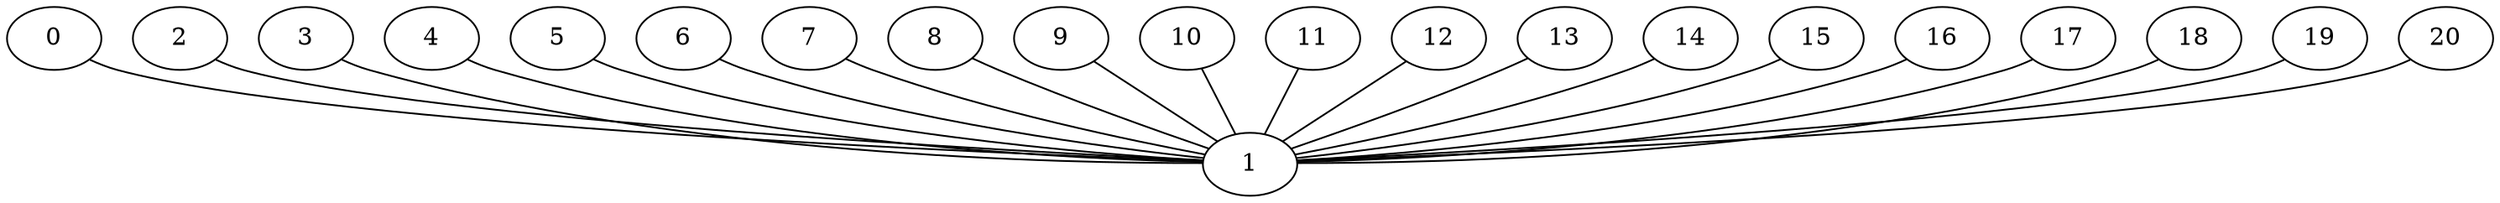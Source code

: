 graph G {
0;
1;
2;
3;
4;
5;
6;
7;
8;
9;
10;
11;
12;
13;
14;
15;
16;
17;
18;
19;
20;
0--1 ;
3--1 ;
2--1 ;
6--1 ;
5--1 ;
4--1 ;
8--1 ;
7--1 ;
9--1 ;
10--1 ;
12--1 ;
11--1 ;
15--1 ;
14--1 ;
13--1 ;
16--1 ;
17--1 ;
18--1 ;
19--1 ;
20--1 ;
}
